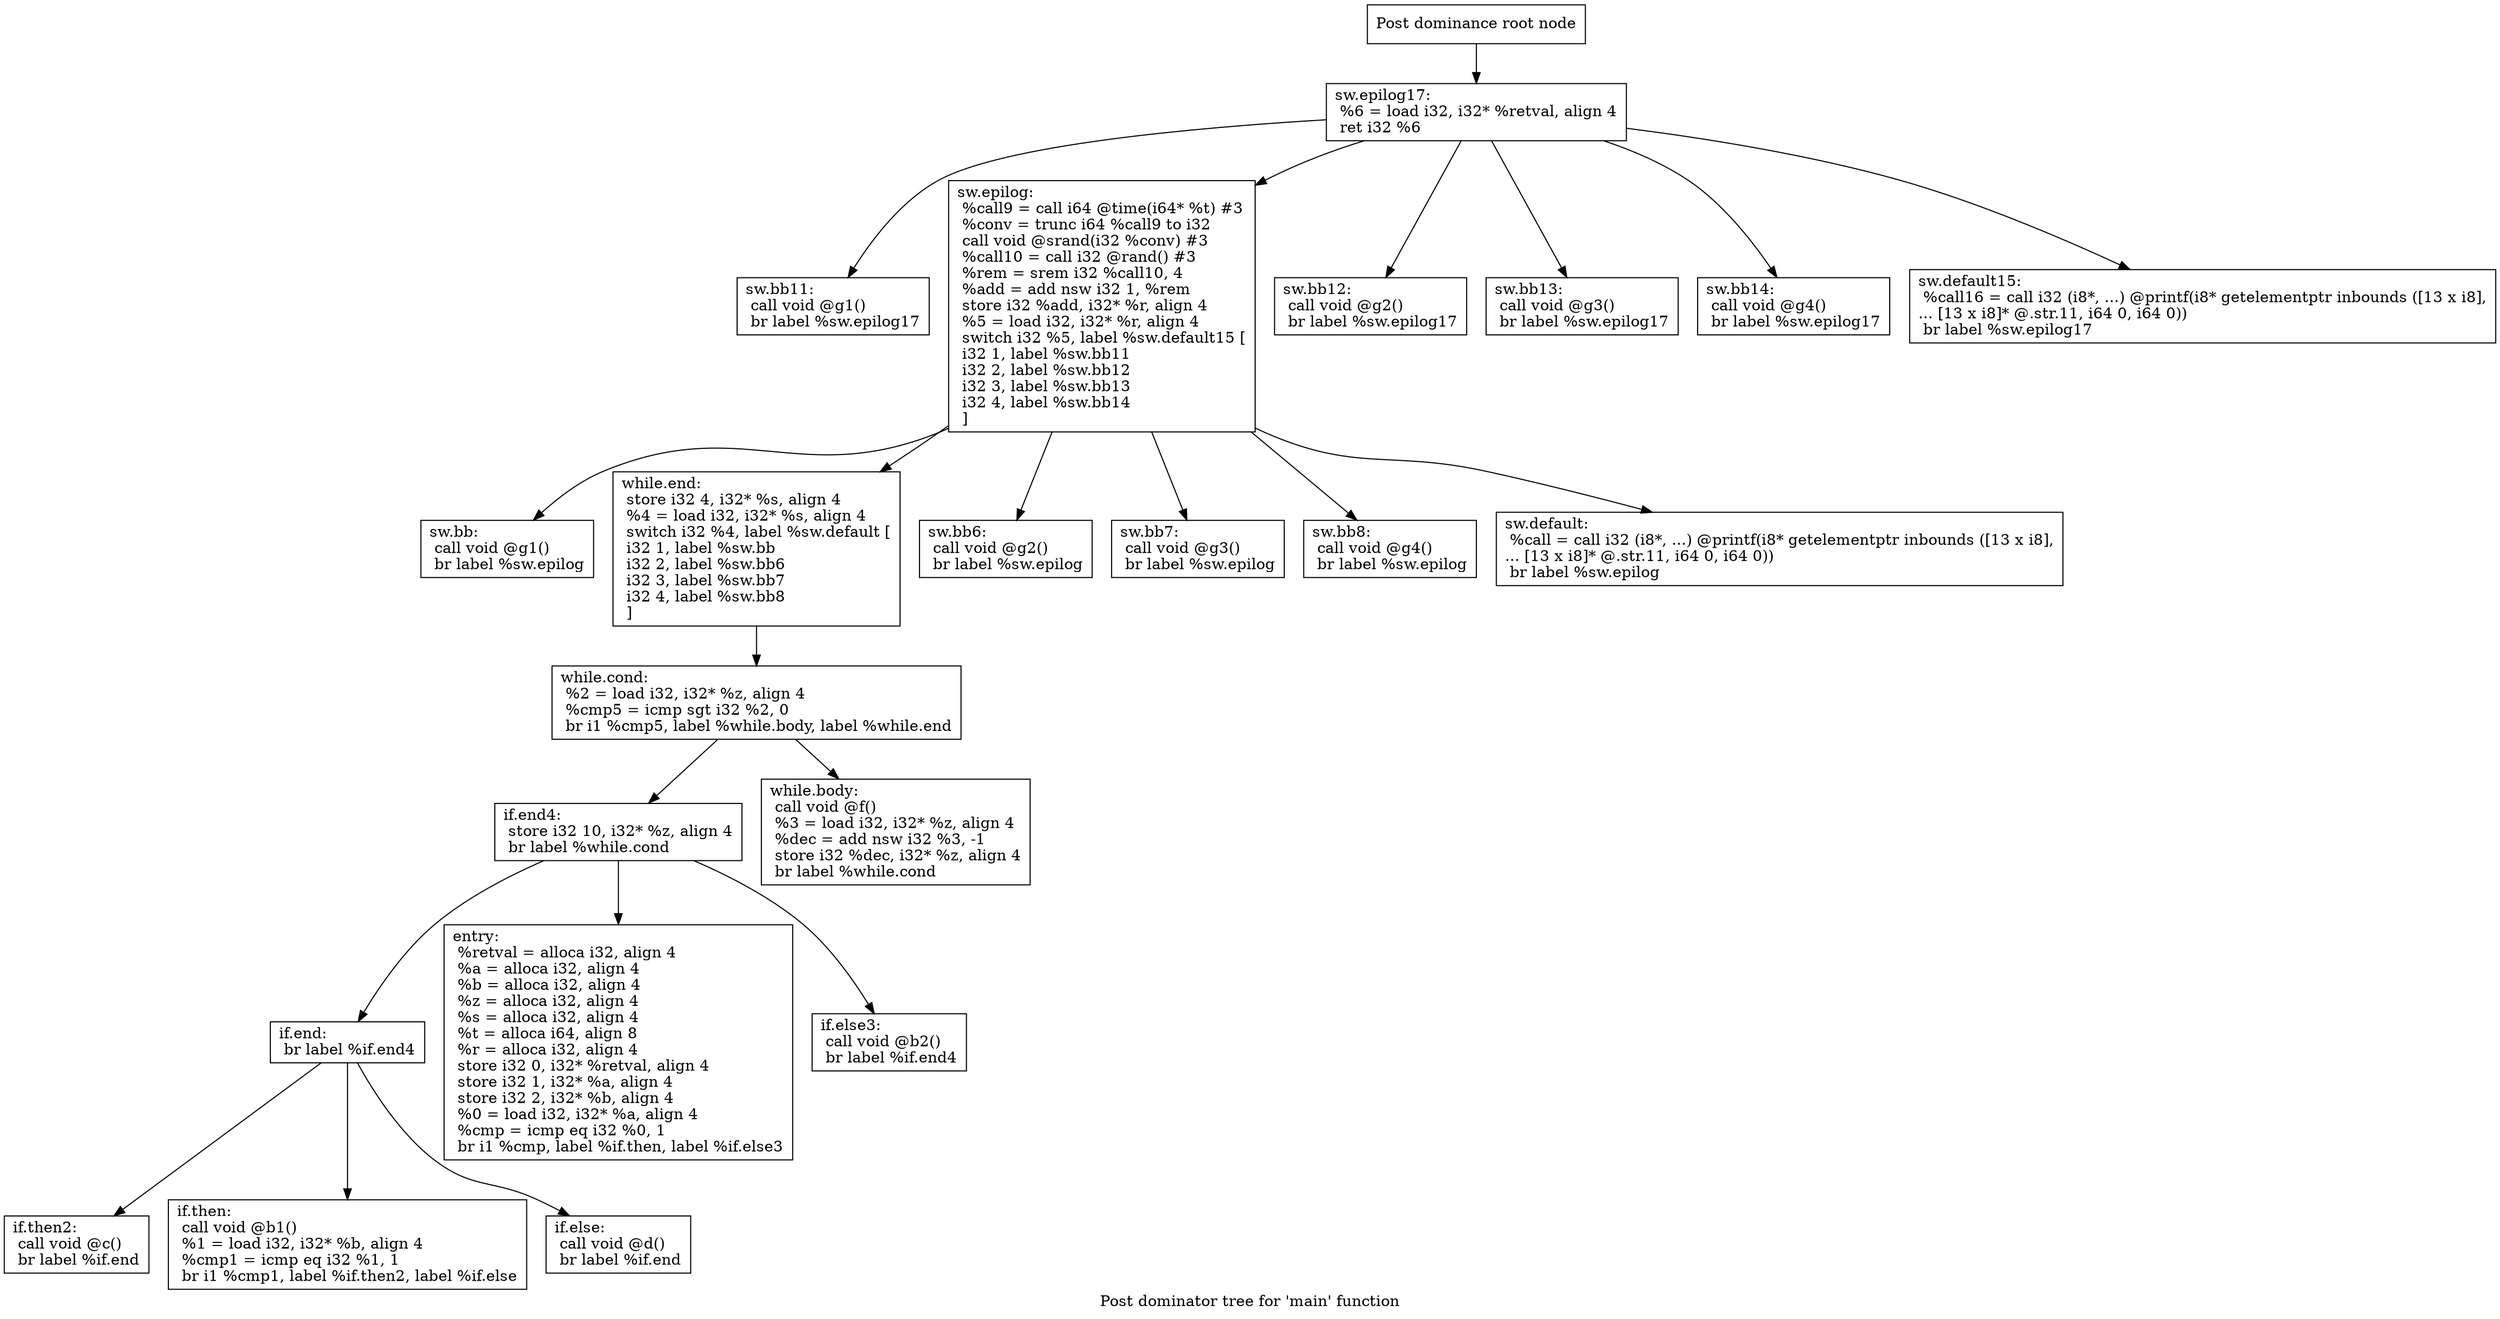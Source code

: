 digraph "Post dominator tree for 'main' function" {
	label="Post dominator tree for 'main' function";

	Node0x557d12982950 [shape=record,label="{Post dominance root node}"];
	Node0x557d12982950 -> Node0x557d12982a10;
	Node0x557d12982a10 [shape=record,label="{sw.epilog17:                                      \l  %6 = load i32, i32* %retval, align 4\l  ret i32 %6\l}"];
	Node0x557d12982a10 -> Node0x557d12982a70;
	Node0x557d12982a10 -> Node0x557d12982430;
	Node0x557d12982a10 -> Node0x557d129852a0;
	Node0x557d12982a10 -> Node0x557d12985300;
	Node0x557d12982a10 -> Node0x557d12985360;
	Node0x557d12982a10 -> Node0x557d129853c0;
	Node0x557d12982a70 [shape=record,label="{sw.bb11:                                          \l  call void @g1()\l  br label %sw.epilog17\l}"];
	Node0x557d12982430 [shape=record,label="{sw.epilog:                                        \l  %call9 = call i64 @time(i64* %t) #3\l  %conv = trunc i64 %call9 to i32\l  call void @srand(i32 %conv) #3\l  %call10 = call i32 @rand() #3\l  %rem = srem i32 %call10, 4\l  %add = add nsw i32 1, %rem\l  store i32 %add, i32* %r, align 4\l  %5 = load i32, i32* %r, align 4\l  switch i32 %5, label %sw.default15 [\l    i32 1, label %sw.bb11\l    i32 2, label %sw.bb12\l    i32 3, label %sw.bb13\l    i32 4, label %sw.bb14\l  ]\l}"];
	Node0x557d12982430 -> Node0x557d129824e0;
	Node0x557d12982430 -> Node0x557d12984d60;
	Node0x557d12982430 -> Node0x557d12985120;
	Node0x557d12982430 -> Node0x557d12985180;
	Node0x557d12982430 -> Node0x557d129851e0;
	Node0x557d12982430 -> Node0x557d12985240;
	Node0x557d129824e0 [shape=record,label="{sw.bb:                                            \l  call void @g1()\l  br label %sw.epilog\l}"];
	Node0x557d12984d60 [shape=record,label="{while.end:                                        \l  store i32 4, i32* %s, align 4\l  %4 = load i32, i32* %s, align 4\l  switch i32 %4, label %sw.default [\l    i32 1, label %sw.bb\l    i32 2, label %sw.bb6\l    i32 3, label %sw.bb7\l    i32 4, label %sw.bb8\l  ]\l}"];
	Node0x557d12984d60 -> Node0x557d12984dc0;
	Node0x557d12984dc0 [shape=record,label="{while.cond:                                       \l  %2 = load i32, i32* %z, align 4\l  %cmp5 = icmp sgt i32 %2, 0\l  br i1 %cmp5, label %while.body, label %while.end\l}"];
	Node0x557d12984dc0 -> Node0x557d12984e20;
	Node0x557d12984dc0 -> Node0x557d129850c0;
	Node0x557d12984e20 [shape=record,label="{if.end4:                                          \l  store i32 10, i32* %z, align 4\l  br label %while.cond\l}"];
	Node0x557d12984e20 -> Node0x557d12984e80;
	Node0x557d12984e20 -> Node0x557d12984fa0;
	Node0x557d12984e20 -> Node0x557d12985060;
	Node0x557d12984e80 [shape=record,label="{if.end:                                           \l  br label %if.end4\l}"];
	Node0x557d12984e80 -> Node0x557d12984ee0;
	Node0x557d12984e80 -> Node0x557d12984f40;
	Node0x557d12984e80 -> Node0x557d12985000;
	Node0x557d12984ee0 [shape=record,label="{if.then2:                                         \l  call void @c()\l  br label %if.end\l}"];
	Node0x557d12984f40 [shape=record,label="{if.then:                                          \l  call void @b1()\l  %1 = load i32, i32* %b, align 4\l  %cmp1 = icmp eq i32 %1, 1\l  br i1 %cmp1, label %if.then2, label %if.else\l}"];
	Node0x557d12985000 [shape=record,label="{if.else:                                          \l  call void @d()\l  br label %if.end\l}"];
	Node0x557d12984fa0 [shape=record,label="{entry:\l  %retval = alloca i32, align 4\l  %a = alloca i32, align 4\l  %b = alloca i32, align 4\l  %z = alloca i32, align 4\l  %s = alloca i32, align 4\l  %t = alloca i64, align 8\l  %r = alloca i32, align 4\l  store i32 0, i32* %retval, align 4\l  store i32 1, i32* %a, align 4\l  store i32 2, i32* %b, align 4\l  %0 = load i32, i32* %a, align 4\l  %cmp = icmp eq i32 %0, 1\l  br i1 %cmp, label %if.then, label %if.else3\l}"];
	Node0x557d12985060 [shape=record,label="{if.else3:                                         \l  call void @b2()\l  br label %if.end4\l}"];
	Node0x557d129850c0 [shape=record,label="{while.body:                                       \l  call void @f()\l  %3 = load i32, i32* %z, align 4\l  %dec = add nsw i32 %3, -1\l  store i32 %dec, i32* %z, align 4\l  br label %while.cond\l}"];
	Node0x557d12985120 [shape=record,label="{sw.bb6:                                           \l  call void @g2()\l  br label %sw.epilog\l}"];
	Node0x557d12985180 [shape=record,label="{sw.bb7:                                           \l  call void @g3()\l  br label %sw.epilog\l}"];
	Node0x557d129851e0 [shape=record,label="{sw.bb8:                                           \l  call void @g4()\l  br label %sw.epilog\l}"];
	Node0x557d12985240 [shape=record,label="{sw.default:                                       \l  %call = call i32 (i8*, ...) @printf(i8* getelementptr inbounds ([13 x i8],\l... [13 x i8]* @.str.11, i64 0, i64 0))\l  br label %sw.epilog\l}"];
	Node0x557d129852a0 [shape=record,label="{sw.bb12:                                          \l  call void @g2()\l  br label %sw.epilog17\l}"];
	Node0x557d12985300 [shape=record,label="{sw.bb13:                                          \l  call void @g3()\l  br label %sw.epilog17\l}"];
	Node0x557d12985360 [shape=record,label="{sw.bb14:                                          \l  call void @g4()\l  br label %sw.epilog17\l}"];
	Node0x557d129853c0 [shape=record,label="{sw.default15:                                     \l  %call16 = call i32 (i8*, ...) @printf(i8* getelementptr inbounds ([13 x i8],\l... [13 x i8]* @.str.11, i64 0, i64 0))\l  br label %sw.epilog17\l}"];
}
